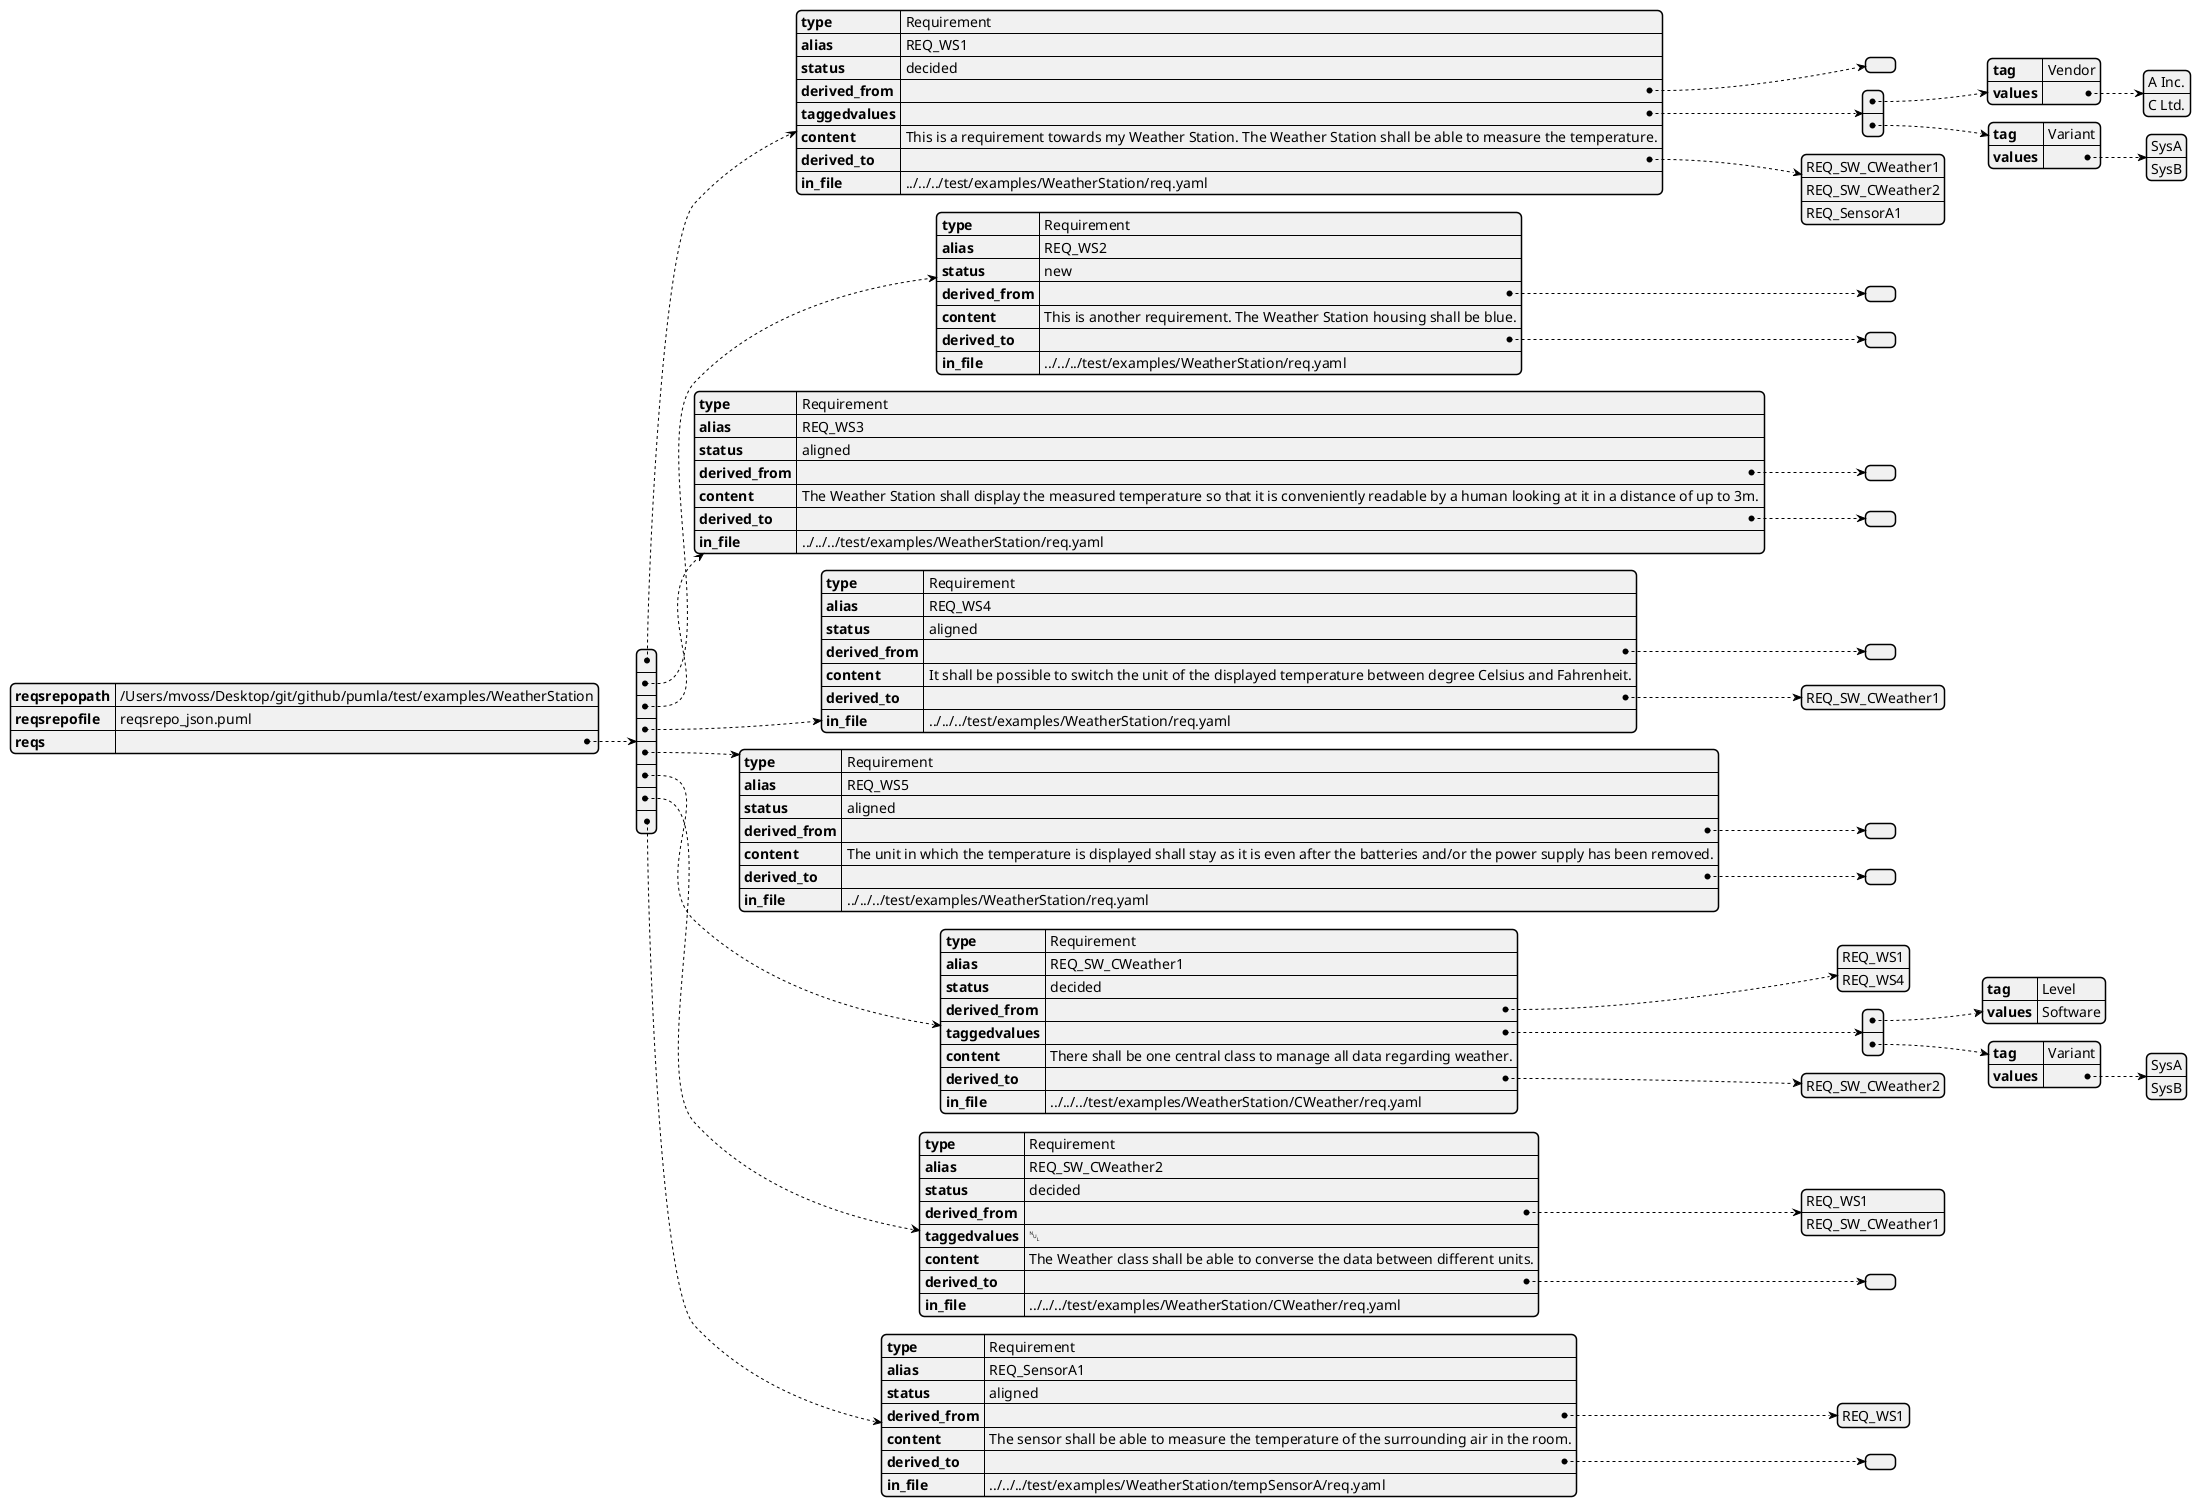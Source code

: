 @startjson
{"reqsrepopath": "/Users/mvoss/Desktop/git/github/pumla/test/examples/WeatherStation", "reqsrepofile": "reqsrepo_json.puml", "reqs": [{"type": "Requirement", "alias": "REQ_WS1", "status": "decided", "derived_from": [], "taggedvalues": [{"tag": "Vendor", "values": ["A Inc.", "C Ltd."]},
 {"tag": "Variant", "values": ["SysA", "SysB"]}], "content": "This is a requirement towards my Weather Station. The Weather Station shall be able to measure the temperature.", "derived_to": ["REQ_SW_CWeather1", "REQ_SW_CWeather2", "REQ_SensorA1"], "in_file": "../../../test/examples/WeatherStation/req.yaml"},
 {"type": "Requirement", "alias": "REQ_WS2", "status": "new", "derived_from": [], "content": "This is another requirement. The Weather Station housing shall be blue.", "derived_to": [], "in_file": "../../../test/examples/WeatherStation/req.yaml"},
 {"type": "Requirement", "alias": "REQ_WS3", "status": "aligned", "derived_from": [], "content": "The Weather Station shall display the measured temperature so that it is conveniently readable by a human looking at it in a distance of up to 3m.", "derived_to": [], "in_file": "../../../test/examples/WeatherStation/req.yaml"},
 {"type": "Requirement", "alias": "REQ_WS4", "status": "aligned", "derived_from": [], "content": "It shall be possible to switch the unit of the displayed temperature between degree Celsius and Fahrenheit.", "derived_to": ["REQ_SW_CWeather1"], "in_file": "../../../test/examples/WeatherStation/req.yaml"},
 {"type": "Requirement", "alias": "REQ_WS5", "status": "aligned", "derived_from": [], "content": "The unit in which the temperature is displayed shall stay as it is even after the batteries and/or the power supply has been removed.", "derived_to": [], "in_file": "../../../test/examples/WeatherStation/req.yaml"},
 {"type": "Requirement", "alias": "REQ_SW_CWeather1", "status": "decided", "derived_from": ["REQ_WS1", "REQ_WS4"], "taggedvalues": [{"tag": "Level", "values": "Software"},
 {"tag": "Variant", "values": ["SysA", "SysB"]}], "content": "There shall be one central class to manage all data regarding weather.", "derived_to": ["REQ_SW_CWeather2"], "in_file": "../../../test/examples/WeatherStation/CWeather/req.yaml"},
 {"type": "Requirement", "alias": "REQ_SW_CWeather2", "status": "decided", "derived_from": ["REQ_WS1", "REQ_SW_CWeather1"], "taggedvalues": null, "content": "The Weather class shall be able to converse the data between different units.", "derived_to": [], "in_file": "../../../test/examples/WeatherStation/CWeather/req.yaml"},
 {"type": "Requirement", "alias": "REQ_SensorA1", "status": "aligned", "derived_from": ["REQ_WS1"], "content": "The sensor shall be able to measure the temperature of the surrounding air in the room.", "derived_to": [], "in_file": "../../../test/examples/WeatherStation/tempSensorA/req.yaml"}]}
@endjson


